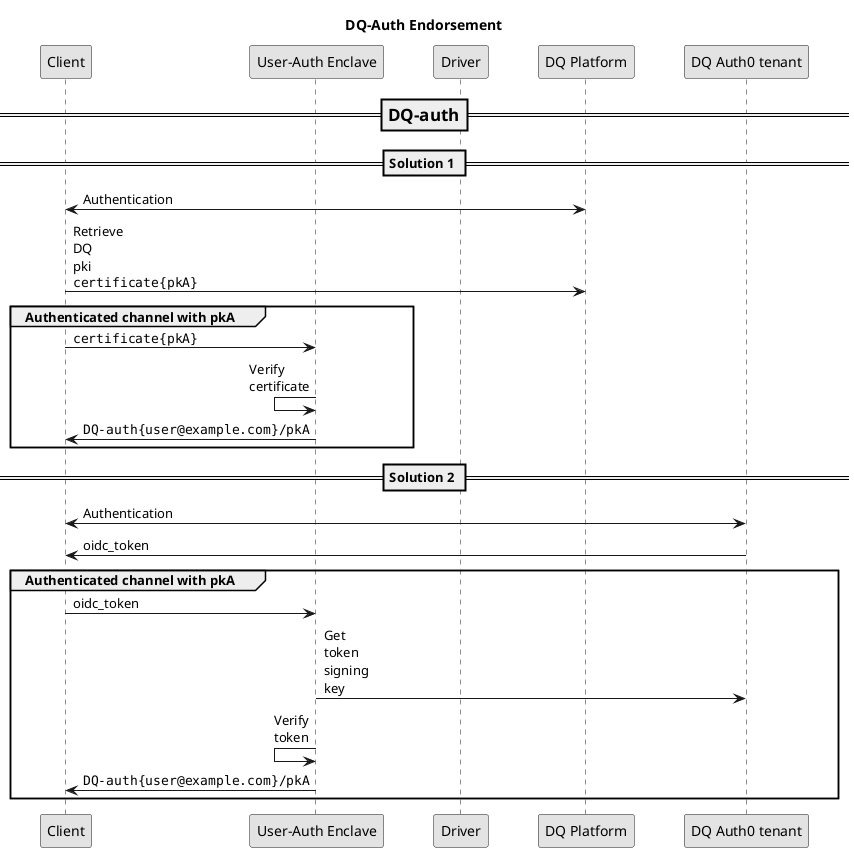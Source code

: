 @startuml Auth0
title DQ-Auth Endorsement
skinparam shadowing false
skinparam monochrome true
skinparam ParticipantPadding 20
skinparam BoxPadding 10
skinparam MaxMessageSize 10
skinparam SequenceMessageAlignment left

participant "Client" as cli
participant "User-Auth Enclave" as encl
participant "Driver" as driv
participant "DQ Platform" as plat
participant "DQ Auth0 tenant" as idp

=== DQ-auth ==
== Solution 1 ==
cli<->plat: Authentication
cli->plat: Retrieve DQ pki ""certificate{pkA}""
group Authenticated channel with pkA
cli->encl: ""certificate{pkA}""
encl<-encl: Verify certificate
cli<-encl: ""DQ-auth{user@example.com}/pkA""
end
== Solution 2 ==
cli<->idp: Authentication
cli<-idp: oidc_token

group Authenticated channel with pkA
cli->encl: oidc_token
encl->idp: Get token signing key
encl<-encl: Verify token
cli<-encl: ""DQ-auth{user@example.com}/pkA""  
end 

@enduml